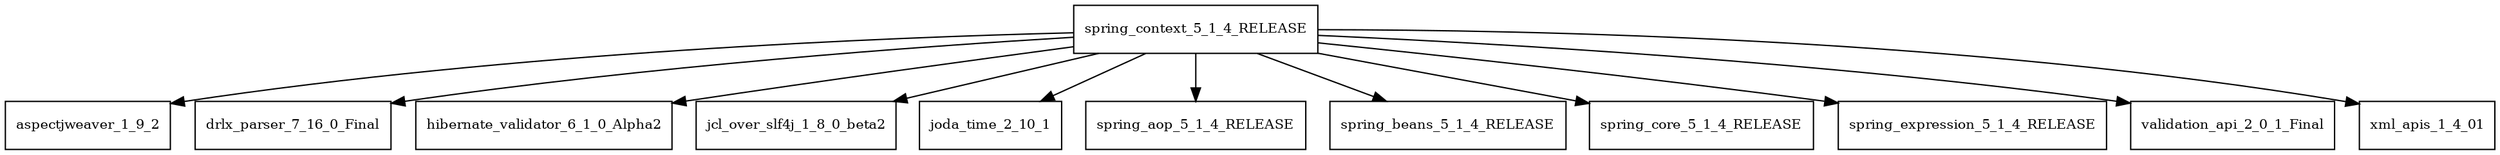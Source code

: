 digraph spring_context_5_1_4_RELEASE_dependencies {
  node [shape = box, fontsize=10.0];
  spring_context_5_1_4_RELEASE -> aspectjweaver_1_9_2;
  spring_context_5_1_4_RELEASE -> drlx_parser_7_16_0_Final;
  spring_context_5_1_4_RELEASE -> hibernate_validator_6_1_0_Alpha2;
  spring_context_5_1_4_RELEASE -> jcl_over_slf4j_1_8_0_beta2;
  spring_context_5_1_4_RELEASE -> joda_time_2_10_1;
  spring_context_5_1_4_RELEASE -> spring_aop_5_1_4_RELEASE;
  spring_context_5_1_4_RELEASE -> spring_beans_5_1_4_RELEASE;
  spring_context_5_1_4_RELEASE -> spring_core_5_1_4_RELEASE;
  spring_context_5_1_4_RELEASE -> spring_expression_5_1_4_RELEASE;
  spring_context_5_1_4_RELEASE -> validation_api_2_0_1_Final;
  spring_context_5_1_4_RELEASE -> xml_apis_1_4_01;
}
